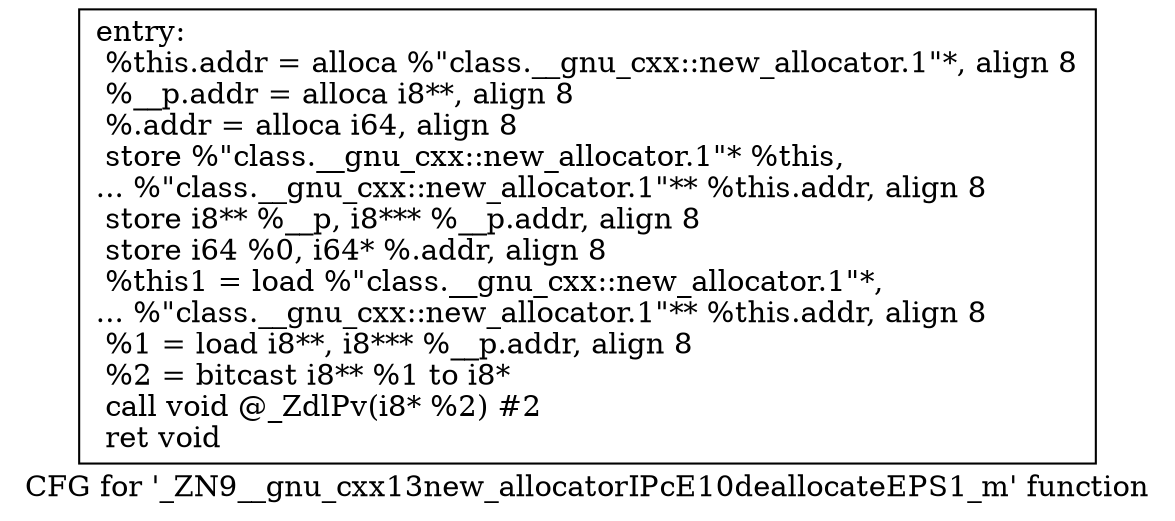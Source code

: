 digraph "CFG for '_ZN9__gnu_cxx13new_allocatorIPcE10deallocateEPS1_m' function" {
	label="CFG for '_ZN9__gnu_cxx13new_allocatorIPcE10deallocateEPS1_m' function";

	Node0x6b88030 [shape=record,label="{entry:\l  %this.addr = alloca %\"class.__gnu_cxx::new_allocator.1\"*, align 8\l  %__p.addr = alloca i8**, align 8\l  %.addr = alloca i64, align 8\l  store %\"class.__gnu_cxx::new_allocator.1\"* %this,\l... %\"class.__gnu_cxx::new_allocator.1\"** %this.addr, align 8\l  store i8** %__p, i8*** %__p.addr, align 8\l  store i64 %0, i64* %.addr, align 8\l  %this1 = load %\"class.__gnu_cxx::new_allocator.1\"*,\l... %\"class.__gnu_cxx::new_allocator.1\"** %this.addr, align 8\l  %1 = load i8**, i8*** %__p.addr, align 8\l  %2 = bitcast i8** %1 to i8*\l  call void @_ZdlPv(i8* %2) #2\l  ret void\l}"];
}

